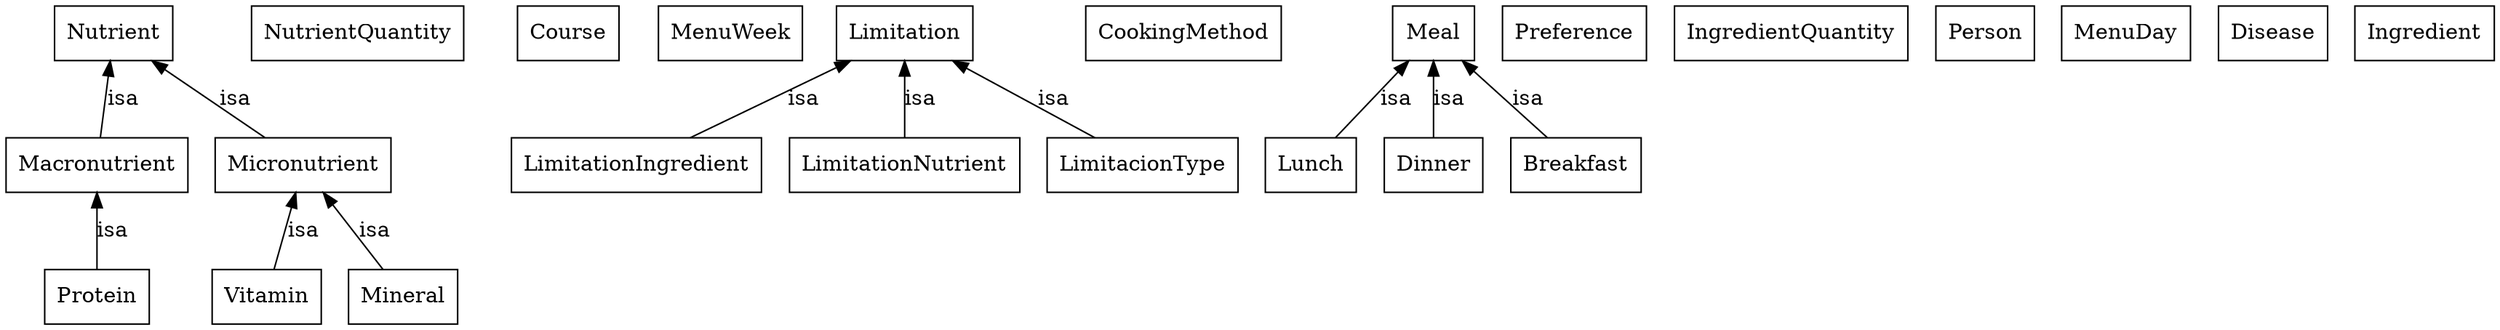 digraph OntologiaAlimentacion {
	node [label="\N"];
	graph [bb="0,0,1374,212"];
	Protein [label=Protein, shape=box, color="0.0,0.0,0.0", fontcolor="0.0,0.0,0.0", pos="47,18", width="0.77778", height="0.5"];
	Macronutrient [label=Macronutrient, shape=box, color="0.0,0.0,0.0", fontcolor="0.0,0.0,0.0", pos="47,106", width="1.3125", height="0.5"];
	NutrientQuantity [label=NutrientQuantity, shape=box, color="0.0,0.0,0.0", fontcolor="0.0,0.0,0.0", pos="205,194", width="1.5", height="0.5"];
	Course [label=Course, shape=box, color="0.0,0.0,0.0", fontcolor="0.0,0.0,0.0", pos="306,194", width="0.78472", height="0.5"];
	MenuWeek [label=MenuWeek, shape=box, color="0.0,0.0,0.0", fontcolor="0.0,0.0,0.0", pos="393,194", width="1.1111", height="0.5"];
	Limitation [label=Limitation, shape=box, color="0.0,0.0,0.0", fontcolor="0.0,0.0,0.0", pos="487,194", width=1, height="0.5"];
	CookingMethod [label=CookingMethod, shape=box, color="0.0,0.0,0.0", fontcolor="0.0,0.0,0.0", pos="640,194", width="1.5", height="0.5"];
	Vitamin [label=Vitamin, shape=box, color="0.0,0.0,0.0", fontcolor="0.0,0.0,0.0", pos="141,18", width="0.8125", height="0.5"];
	Micronutrient [label=Micronutrient, shape=box, color="0.0,0.0,0.0", fontcolor="0.0,0.0,0.0", pos="159,106", width="1.2778", height="0.5"];
	Meal [label=Meal, shape=box, color="0.0,0.0,0.0", fontcolor="0.0,0.0,0.0", pos="784,194", width="0.75", height="0.5"];
	LimitationIngredient [label=LimitationIngredient, shape=box, color="0.0,0.0,0.0", fontcolor="0.0,0.0,0.0", pos="347,106", width="1.7778", height="0.5"];
	Preference [label=Preference, shape=box, color="0.0,0.0,0.0", fontcolor="0.0,0.0,0.0", pos="867,194", width="1.0556", height="0.5"];
	Nutrient [label=Nutrient, shape=box, color="0.0,0.0,0.0", fontcolor="0.0,0.0,0.0", pos="102,194", width="0.84028", height="0.5"];
	LimitationNutrient [label=LimitationNutrient, shape=box, color="0.0,0.0,0.0", fontcolor="0.0,0.0,0.0", pos="487,106", width="1.6111", height="0.5"];
	IngredientQuantity [label=IngredientQuantity, shape=box, color="0.0,0.0,0.0", fontcolor="0.0,0.0,0.0", pos="983,194", width="1.6458", height="0.5"];
	LimitacionType [label=LimitacionType, shape=box, color="0.0,0.0,0.0", fontcolor="0.0,0.0,0.0", pos="615,106", width="1.4444", height="0.5"];
	Lunch [label=Lunch, shape=box, color="0.0,0.0,0.0", fontcolor="0.0,0.0,0.0", pos="712,106", width="0.75", height="0.5"];
	Person [label=Person, shape=box, color="0.0,0.0,0.0", fontcolor="0.0,0.0,0.0", pos="1089,194", width="0.77778", height="0.5"];
	Dinner [label=Dinner, shape=box, color="0.0,0.0,0.0", fontcolor="0.0,0.0,0.0", pos="784,106", width="0.75", height="0.5"];
	MenuDay [label=MenuDay, shape=box, color="0.0,0.0,0.0", fontcolor="0.0,0.0,0.0", pos="1171,194", width="0.97917", height="0.5"];
	Breakfast [label=Breakfast, shape=box, color="0.0,0.0,0.0", fontcolor="0.0,0.0,0.0", pos="864,106", width="0.95139", height="0.5"];
	Disease [label=Disease, shape=box, color="0.0,0.0,0.0", fontcolor="0.0,0.0,0.0", pos="1254,194", width="0.8125", height="0.5"];
	Mineral [label=Mineral, shape=box, color="0.0,0.0,0.0", fontcolor="0.0,0.0,0.0", pos="218,18", width="0.80556", height="0.5"];
	Ingredient [label=Ingredient, shape=box, color="0.0,0.0,0.0", fontcolor="0.0,0.0,0.0", pos="1338,194", width=1, height="0.5"];
	Macronutrient -> Protein [dir=back, label=isa, color="0.0,0.0,0.0", fontcolor="0.0,0.0,0.0", pos="s,47,87.597 47,77.342 47,63.774 47,47.861 47,36.084", lp="55,62"];
	Micronutrient -> Vitamin [dir=back, label=isa, color="0.0,0.0,0.0", fontcolor="0.0,0.0,0.0", pos="s,155.36,87.597 153.3,77.744 150.44,64.09 147.07,47.977 144.58,36.084", lp="160,62"];
	Limitation -> LimitationIngredient [dir=back, label=isa, color="0.0,0.0,0.0", fontcolor="0.0,0.0,0.0", pos="s,459.01,175.8 450.32,170.47 426.74,155.99 396.58,137.46 374.95,124.17", lp="438,150"];
	Nutrient -> Micronutrient [dir=back, label=isa, color="0.0,0.0,0.0", fontcolor="0.0,0.0,0.0", pos="s,113.53,175.6 119.27,166.94 128.48,153.04 139.56,136.33 147.68,124.08", lp="144,150"];
	Limitation -> LimitationNutrient [dir=back, label=isa, color="0.0,0.0,0.0", fontcolor="0.0,0.0,0.0", pos="s,487,175.6 487,165.34 487,151.77 487,135.86 487,124.08", lp="495,150"];
	Limitation -> LimitacionType [dir=back, label=isa, color="0.0,0.0,0.0", fontcolor="0.0,0.0,0.0", pos="s,512.6,175.8 521.11,170.09 542.58,155.66 569.84,137.34 589.45,124.17", lp="571,150"];
	Meal -> Lunch [dir=back, label=isa, color="0.0,0.0,0.0", fontcolor="0.0,0.0,0.0", pos="s,769.43,175.6 762.85,167.73 751.08,153.68 736.75,136.56 726.3,124.08", lp="763,150"];
	Nutrient -> Macronutrient [dir=back, label=isa, color="0.0,0.0,0.0", fontcolor="0.0,0.0,0.0", pos="s,90.87,175.6 85.335,166.94 76.445,153.04 65.756,136.33 57.926,124.08", lp="88,150"];
	Meal -> Dinner [dir=back, label=isa, color="0.0,0.0,0.0", fontcolor="0.0,0.0,0.0", pos="s,784,175.6 784,165.34 784,151.77 784,135.86 784,124.08", lp="792,150"];
	Meal -> Breakfast [dir=back, label=isa, color="0.0,0.0,0.0", fontcolor="0.0,0.0,0.0", pos="s,800.19,175.6 807.14,168.13 820.28,154 836.39,136.68 848.11,124.08", lp="840,150"];
	Micronutrient -> Mineral [dir=back, label=isa, color="0.0,0.0,0.0", fontcolor="0.0,0.0,0.0", pos="s,170.94,87.597 176.6,79.339 186.2,65.36 197.8,48.444 206.28,36.084", lp="202,62"];
}
